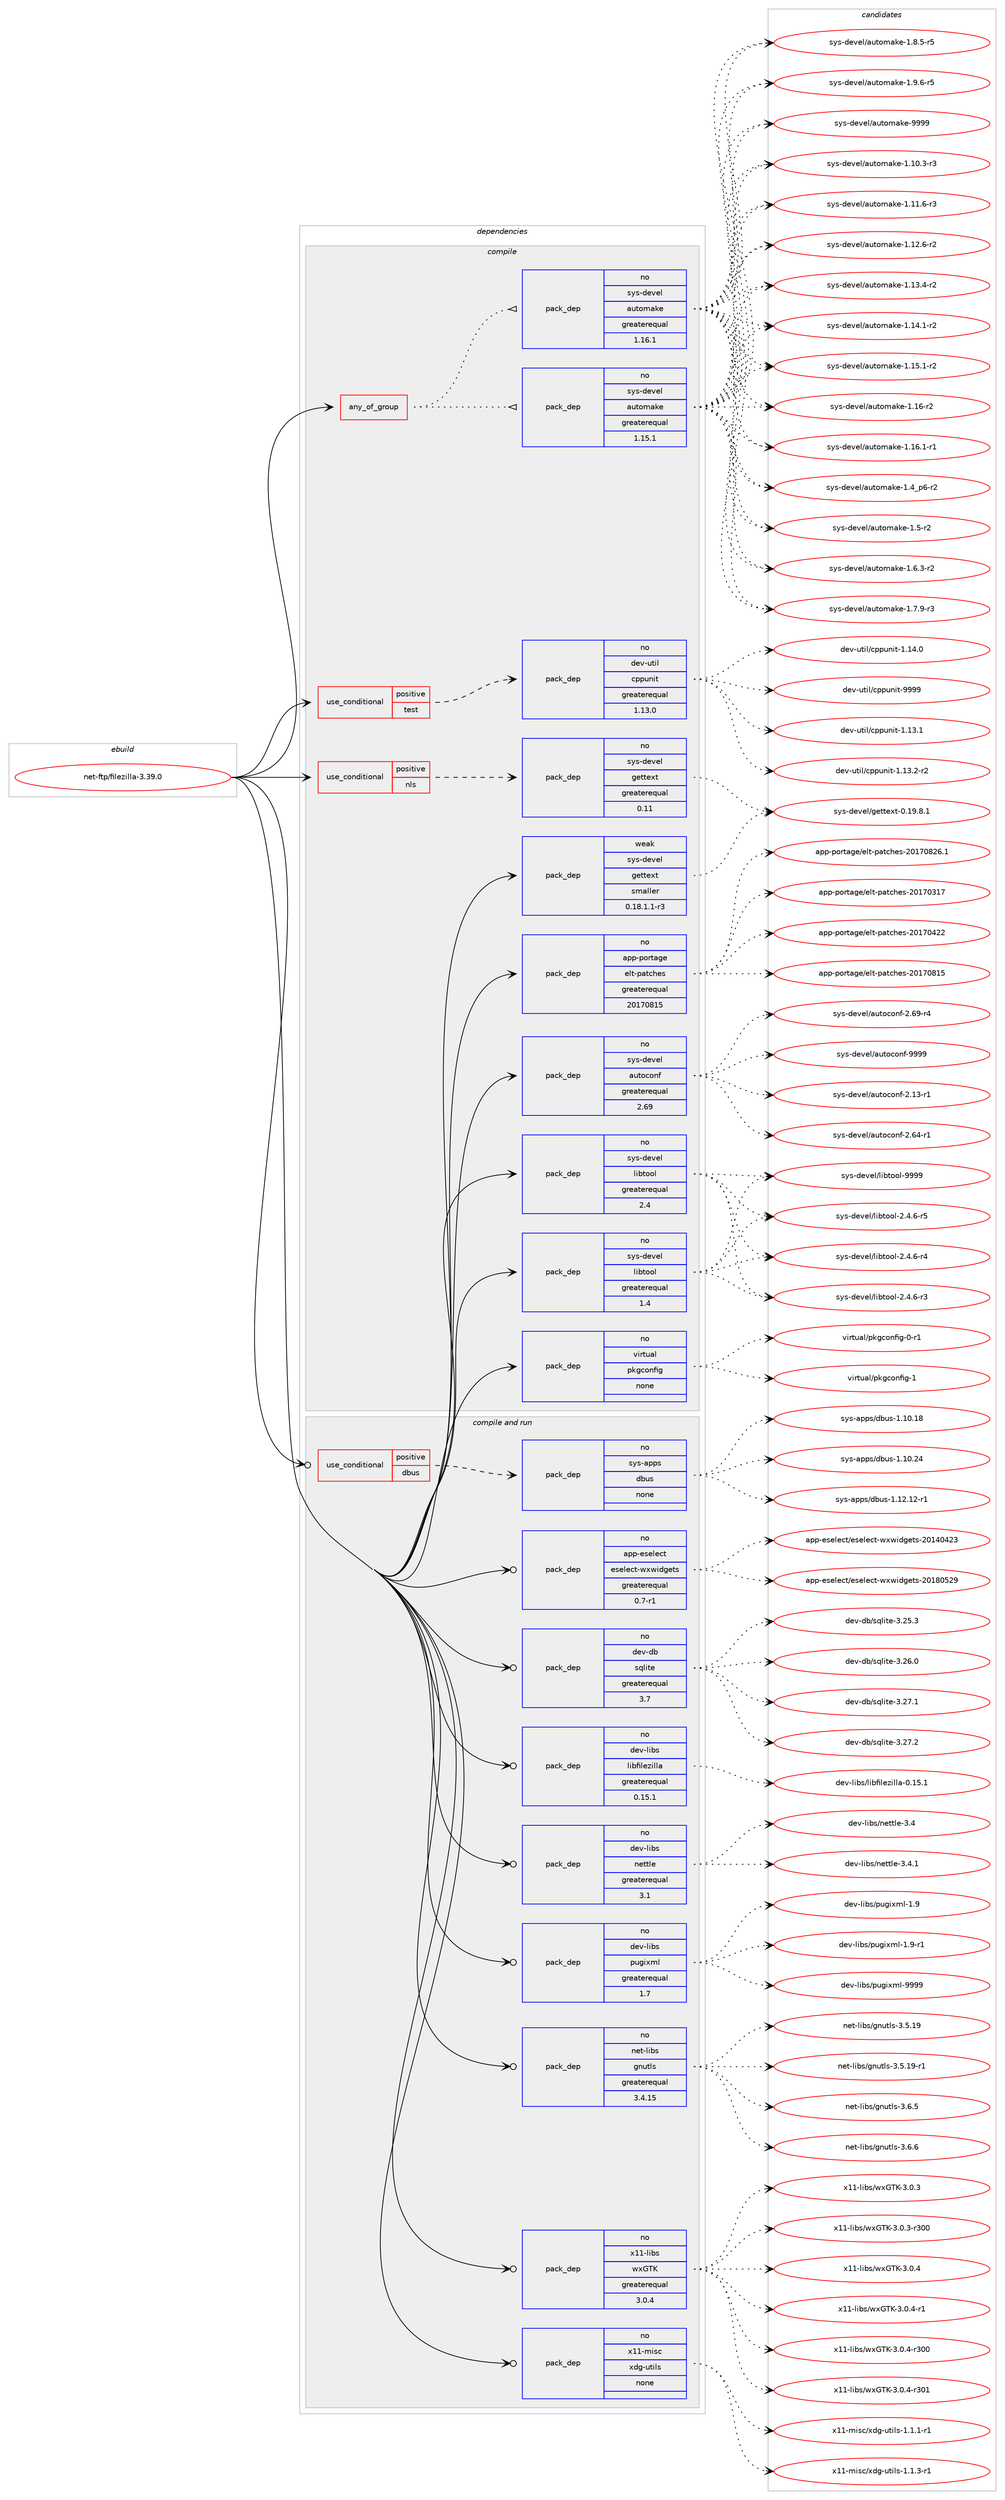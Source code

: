 digraph prolog {

# *************
# Graph options
# *************

newrank=true;
concentrate=true;
compound=true;
graph [rankdir=LR,fontname=Helvetica,fontsize=10,ranksep=1.5];#, ranksep=2.5, nodesep=0.2];
edge  [arrowhead=vee];
node  [fontname=Helvetica,fontsize=10];

# **********
# The ebuild
# **********

subgraph cluster_leftcol {
color=gray;
rank=same;
label=<<i>ebuild</i>>;
id [label="net-ftp/filezilla-3.39.0", color=red, width=4, href="../net-ftp/filezilla-3.39.0.svg"];
}

# ****************
# The dependencies
# ****************

subgraph cluster_midcol {
color=gray;
label=<<i>dependencies</i>>;
subgraph cluster_compile {
fillcolor="#eeeeee";
style=filled;
label=<<i>compile</i>>;
subgraph any26015 {
dependency1653733 [label=<<TABLE BORDER="0" CELLBORDER="1" CELLSPACING="0" CELLPADDING="4"><TR><TD CELLPADDING="10">any_of_group</TD></TR></TABLE>>, shape=none, color=red];subgraph pack1182253 {
dependency1653734 [label=<<TABLE BORDER="0" CELLBORDER="1" CELLSPACING="0" CELLPADDING="4" WIDTH="220"><TR><TD ROWSPAN="6" CELLPADDING="30">pack_dep</TD></TR><TR><TD WIDTH="110">no</TD></TR><TR><TD>sys-devel</TD></TR><TR><TD>automake</TD></TR><TR><TD>greaterequal</TD></TR><TR><TD>1.16.1</TD></TR></TABLE>>, shape=none, color=blue];
}
dependency1653733:e -> dependency1653734:w [weight=20,style="dotted",arrowhead="oinv"];
subgraph pack1182254 {
dependency1653735 [label=<<TABLE BORDER="0" CELLBORDER="1" CELLSPACING="0" CELLPADDING="4" WIDTH="220"><TR><TD ROWSPAN="6" CELLPADDING="30">pack_dep</TD></TR><TR><TD WIDTH="110">no</TD></TR><TR><TD>sys-devel</TD></TR><TR><TD>automake</TD></TR><TR><TD>greaterequal</TD></TR><TR><TD>1.15.1</TD></TR></TABLE>>, shape=none, color=blue];
}
dependency1653733:e -> dependency1653735:w [weight=20,style="dotted",arrowhead="oinv"];
}
id:e -> dependency1653733:w [weight=20,style="solid",arrowhead="vee"];
subgraph cond444682 {
dependency1653736 [label=<<TABLE BORDER="0" CELLBORDER="1" CELLSPACING="0" CELLPADDING="4"><TR><TD ROWSPAN="3" CELLPADDING="10">use_conditional</TD></TR><TR><TD>positive</TD></TR><TR><TD>nls</TD></TR></TABLE>>, shape=none, color=red];
subgraph pack1182255 {
dependency1653737 [label=<<TABLE BORDER="0" CELLBORDER="1" CELLSPACING="0" CELLPADDING="4" WIDTH="220"><TR><TD ROWSPAN="6" CELLPADDING="30">pack_dep</TD></TR><TR><TD WIDTH="110">no</TD></TR><TR><TD>sys-devel</TD></TR><TR><TD>gettext</TD></TR><TR><TD>greaterequal</TD></TR><TR><TD>0.11</TD></TR></TABLE>>, shape=none, color=blue];
}
dependency1653736:e -> dependency1653737:w [weight=20,style="dashed",arrowhead="vee"];
}
id:e -> dependency1653736:w [weight=20,style="solid",arrowhead="vee"];
subgraph cond444683 {
dependency1653738 [label=<<TABLE BORDER="0" CELLBORDER="1" CELLSPACING="0" CELLPADDING="4"><TR><TD ROWSPAN="3" CELLPADDING="10">use_conditional</TD></TR><TR><TD>positive</TD></TR><TR><TD>test</TD></TR></TABLE>>, shape=none, color=red];
subgraph pack1182256 {
dependency1653739 [label=<<TABLE BORDER="0" CELLBORDER="1" CELLSPACING="0" CELLPADDING="4" WIDTH="220"><TR><TD ROWSPAN="6" CELLPADDING="30">pack_dep</TD></TR><TR><TD WIDTH="110">no</TD></TR><TR><TD>dev-util</TD></TR><TR><TD>cppunit</TD></TR><TR><TD>greaterequal</TD></TR><TR><TD>1.13.0</TD></TR></TABLE>>, shape=none, color=blue];
}
dependency1653738:e -> dependency1653739:w [weight=20,style="dashed",arrowhead="vee"];
}
id:e -> dependency1653738:w [weight=20,style="solid",arrowhead="vee"];
subgraph pack1182257 {
dependency1653740 [label=<<TABLE BORDER="0" CELLBORDER="1" CELLSPACING="0" CELLPADDING="4" WIDTH="220"><TR><TD ROWSPAN="6" CELLPADDING="30">pack_dep</TD></TR><TR><TD WIDTH="110">no</TD></TR><TR><TD>app-portage</TD></TR><TR><TD>elt-patches</TD></TR><TR><TD>greaterequal</TD></TR><TR><TD>20170815</TD></TR></TABLE>>, shape=none, color=blue];
}
id:e -> dependency1653740:w [weight=20,style="solid",arrowhead="vee"];
subgraph pack1182258 {
dependency1653741 [label=<<TABLE BORDER="0" CELLBORDER="1" CELLSPACING="0" CELLPADDING="4" WIDTH="220"><TR><TD ROWSPAN="6" CELLPADDING="30">pack_dep</TD></TR><TR><TD WIDTH="110">no</TD></TR><TR><TD>sys-devel</TD></TR><TR><TD>autoconf</TD></TR><TR><TD>greaterequal</TD></TR><TR><TD>2.69</TD></TR></TABLE>>, shape=none, color=blue];
}
id:e -> dependency1653741:w [weight=20,style="solid",arrowhead="vee"];
subgraph pack1182259 {
dependency1653742 [label=<<TABLE BORDER="0" CELLBORDER="1" CELLSPACING="0" CELLPADDING="4" WIDTH="220"><TR><TD ROWSPAN="6" CELLPADDING="30">pack_dep</TD></TR><TR><TD WIDTH="110">no</TD></TR><TR><TD>sys-devel</TD></TR><TR><TD>libtool</TD></TR><TR><TD>greaterequal</TD></TR><TR><TD>1.4</TD></TR></TABLE>>, shape=none, color=blue];
}
id:e -> dependency1653742:w [weight=20,style="solid",arrowhead="vee"];
subgraph pack1182260 {
dependency1653743 [label=<<TABLE BORDER="0" CELLBORDER="1" CELLSPACING="0" CELLPADDING="4" WIDTH="220"><TR><TD ROWSPAN="6" CELLPADDING="30">pack_dep</TD></TR><TR><TD WIDTH="110">no</TD></TR><TR><TD>sys-devel</TD></TR><TR><TD>libtool</TD></TR><TR><TD>greaterequal</TD></TR><TR><TD>2.4</TD></TR></TABLE>>, shape=none, color=blue];
}
id:e -> dependency1653743:w [weight=20,style="solid",arrowhead="vee"];
subgraph pack1182261 {
dependency1653744 [label=<<TABLE BORDER="0" CELLBORDER="1" CELLSPACING="0" CELLPADDING="4" WIDTH="220"><TR><TD ROWSPAN="6" CELLPADDING="30">pack_dep</TD></TR><TR><TD WIDTH="110">no</TD></TR><TR><TD>virtual</TD></TR><TR><TD>pkgconfig</TD></TR><TR><TD>none</TD></TR><TR><TD></TD></TR></TABLE>>, shape=none, color=blue];
}
id:e -> dependency1653744:w [weight=20,style="solid",arrowhead="vee"];
subgraph pack1182262 {
dependency1653745 [label=<<TABLE BORDER="0" CELLBORDER="1" CELLSPACING="0" CELLPADDING="4" WIDTH="220"><TR><TD ROWSPAN="6" CELLPADDING="30">pack_dep</TD></TR><TR><TD WIDTH="110">weak</TD></TR><TR><TD>sys-devel</TD></TR><TR><TD>gettext</TD></TR><TR><TD>smaller</TD></TR><TR><TD>0.18.1.1-r3</TD></TR></TABLE>>, shape=none, color=blue];
}
id:e -> dependency1653745:w [weight=20,style="solid",arrowhead="vee"];
}
subgraph cluster_compileandrun {
fillcolor="#eeeeee";
style=filled;
label=<<i>compile and run</i>>;
subgraph cond444684 {
dependency1653746 [label=<<TABLE BORDER="0" CELLBORDER="1" CELLSPACING="0" CELLPADDING="4"><TR><TD ROWSPAN="3" CELLPADDING="10">use_conditional</TD></TR><TR><TD>positive</TD></TR><TR><TD>dbus</TD></TR></TABLE>>, shape=none, color=red];
subgraph pack1182263 {
dependency1653747 [label=<<TABLE BORDER="0" CELLBORDER="1" CELLSPACING="0" CELLPADDING="4" WIDTH="220"><TR><TD ROWSPAN="6" CELLPADDING="30">pack_dep</TD></TR><TR><TD WIDTH="110">no</TD></TR><TR><TD>sys-apps</TD></TR><TR><TD>dbus</TD></TR><TR><TD>none</TD></TR><TR><TD></TD></TR></TABLE>>, shape=none, color=blue];
}
dependency1653746:e -> dependency1653747:w [weight=20,style="dashed",arrowhead="vee"];
}
id:e -> dependency1653746:w [weight=20,style="solid",arrowhead="odotvee"];
subgraph pack1182264 {
dependency1653748 [label=<<TABLE BORDER="0" CELLBORDER="1" CELLSPACING="0" CELLPADDING="4" WIDTH="220"><TR><TD ROWSPAN="6" CELLPADDING="30">pack_dep</TD></TR><TR><TD WIDTH="110">no</TD></TR><TR><TD>app-eselect</TD></TR><TR><TD>eselect-wxwidgets</TD></TR><TR><TD>greaterequal</TD></TR><TR><TD>0.7-r1</TD></TR></TABLE>>, shape=none, color=blue];
}
id:e -> dependency1653748:w [weight=20,style="solid",arrowhead="odotvee"];
subgraph pack1182265 {
dependency1653749 [label=<<TABLE BORDER="0" CELLBORDER="1" CELLSPACING="0" CELLPADDING="4" WIDTH="220"><TR><TD ROWSPAN="6" CELLPADDING="30">pack_dep</TD></TR><TR><TD WIDTH="110">no</TD></TR><TR><TD>dev-db</TD></TR><TR><TD>sqlite</TD></TR><TR><TD>greaterequal</TD></TR><TR><TD>3.7</TD></TR></TABLE>>, shape=none, color=blue];
}
id:e -> dependency1653749:w [weight=20,style="solid",arrowhead="odotvee"];
subgraph pack1182266 {
dependency1653750 [label=<<TABLE BORDER="0" CELLBORDER="1" CELLSPACING="0" CELLPADDING="4" WIDTH="220"><TR><TD ROWSPAN="6" CELLPADDING="30">pack_dep</TD></TR><TR><TD WIDTH="110">no</TD></TR><TR><TD>dev-libs</TD></TR><TR><TD>libfilezilla</TD></TR><TR><TD>greaterequal</TD></TR><TR><TD>0.15.1</TD></TR></TABLE>>, shape=none, color=blue];
}
id:e -> dependency1653750:w [weight=20,style="solid",arrowhead="odotvee"];
subgraph pack1182267 {
dependency1653751 [label=<<TABLE BORDER="0" CELLBORDER="1" CELLSPACING="0" CELLPADDING="4" WIDTH="220"><TR><TD ROWSPAN="6" CELLPADDING="30">pack_dep</TD></TR><TR><TD WIDTH="110">no</TD></TR><TR><TD>dev-libs</TD></TR><TR><TD>nettle</TD></TR><TR><TD>greaterequal</TD></TR><TR><TD>3.1</TD></TR></TABLE>>, shape=none, color=blue];
}
id:e -> dependency1653751:w [weight=20,style="solid",arrowhead="odotvee"];
subgraph pack1182268 {
dependency1653752 [label=<<TABLE BORDER="0" CELLBORDER="1" CELLSPACING="0" CELLPADDING="4" WIDTH="220"><TR><TD ROWSPAN="6" CELLPADDING="30">pack_dep</TD></TR><TR><TD WIDTH="110">no</TD></TR><TR><TD>dev-libs</TD></TR><TR><TD>pugixml</TD></TR><TR><TD>greaterequal</TD></TR><TR><TD>1.7</TD></TR></TABLE>>, shape=none, color=blue];
}
id:e -> dependency1653752:w [weight=20,style="solid",arrowhead="odotvee"];
subgraph pack1182269 {
dependency1653753 [label=<<TABLE BORDER="0" CELLBORDER="1" CELLSPACING="0" CELLPADDING="4" WIDTH="220"><TR><TD ROWSPAN="6" CELLPADDING="30">pack_dep</TD></TR><TR><TD WIDTH="110">no</TD></TR><TR><TD>net-libs</TD></TR><TR><TD>gnutls</TD></TR><TR><TD>greaterequal</TD></TR><TR><TD>3.4.15</TD></TR></TABLE>>, shape=none, color=blue];
}
id:e -> dependency1653753:w [weight=20,style="solid",arrowhead="odotvee"];
subgraph pack1182270 {
dependency1653754 [label=<<TABLE BORDER="0" CELLBORDER="1" CELLSPACING="0" CELLPADDING="4" WIDTH="220"><TR><TD ROWSPAN="6" CELLPADDING="30">pack_dep</TD></TR><TR><TD WIDTH="110">no</TD></TR><TR><TD>x11-libs</TD></TR><TR><TD>wxGTK</TD></TR><TR><TD>greaterequal</TD></TR><TR><TD>3.0.4</TD></TR></TABLE>>, shape=none, color=blue];
}
id:e -> dependency1653754:w [weight=20,style="solid",arrowhead="odotvee"];
subgraph pack1182271 {
dependency1653755 [label=<<TABLE BORDER="0" CELLBORDER="1" CELLSPACING="0" CELLPADDING="4" WIDTH="220"><TR><TD ROWSPAN="6" CELLPADDING="30">pack_dep</TD></TR><TR><TD WIDTH="110">no</TD></TR><TR><TD>x11-misc</TD></TR><TR><TD>xdg-utils</TD></TR><TR><TD>none</TD></TR><TR><TD></TD></TR></TABLE>>, shape=none, color=blue];
}
id:e -> dependency1653755:w [weight=20,style="solid",arrowhead="odotvee"];
}
subgraph cluster_run {
fillcolor="#eeeeee";
style=filled;
label=<<i>run</i>>;
}
}

# **************
# The candidates
# **************

subgraph cluster_choices {
rank=same;
color=gray;
label=<<i>candidates</i>>;

subgraph choice1182253 {
color=black;
nodesep=1;
choice11512111545100101118101108479711711611110997107101454946494846514511451 [label="sys-devel/automake-1.10.3-r3", color=red, width=4,href="../sys-devel/automake-1.10.3-r3.svg"];
choice11512111545100101118101108479711711611110997107101454946494946544511451 [label="sys-devel/automake-1.11.6-r3", color=red, width=4,href="../sys-devel/automake-1.11.6-r3.svg"];
choice11512111545100101118101108479711711611110997107101454946495046544511450 [label="sys-devel/automake-1.12.6-r2", color=red, width=4,href="../sys-devel/automake-1.12.6-r2.svg"];
choice11512111545100101118101108479711711611110997107101454946495146524511450 [label="sys-devel/automake-1.13.4-r2", color=red, width=4,href="../sys-devel/automake-1.13.4-r2.svg"];
choice11512111545100101118101108479711711611110997107101454946495246494511450 [label="sys-devel/automake-1.14.1-r2", color=red, width=4,href="../sys-devel/automake-1.14.1-r2.svg"];
choice11512111545100101118101108479711711611110997107101454946495346494511450 [label="sys-devel/automake-1.15.1-r2", color=red, width=4,href="../sys-devel/automake-1.15.1-r2.svg"];
choice1151211154510010111810110847971171161111099710710145494649544511450 [label="sys-devel/automake-1.16-r2", color=red, width=4,href="../sys-devel/automake-1.16-r2.svg"];
choice11512111545100101118101108479711711611110997107101454946495446494511449 [label="sys-devel/automake-1.16.1-r1", color=red, width=4,href="../sys-devel/automake-1.16.1-r1.svg"];
choice115121115451001011181011084797117116111109971071014549465295112544511450 [label="sys-devel/automake-1.4_p6-r2", color=red, width=4,href="../sys-devel/automake-1.4_p6-r2.svg"];
choice11512111545100101118101108479711711611110997107101454946534511450 [label="sys-devel/automake-1.5-r2", color=red, width=4,href="../sys-devel/automake-1.5-r2.svg"];
choice115121115451001011181011084797117116111109971071014549465446514511450 [label="sys-devel/automake-1.6.3-r2", color=red, width=4,href="../sys-devel/automake-1.6.3-r2.svg"];
choice115121115451001011181011084797117116111109971071014549465546574511451 [label="sys-devel/automake-1.7.9-r3", color=red, width=4,href="../sys-devel/automake-1.7.9-r3.svg"];
choice115121115451001011181011084797117116111109971071014549465646534511453 [label="sys-devel/automake-1.8.5-r5", color=red, width=4,href="../sys-devel/automake-1.8.5-r5.svg"];
choice115121115451001011181011084797117116111109971071014549465746544511453 [label="sys-devel/automake-1.9.6-r5", color=red, width=4,href="../sys-devel/automake-1.9.6-r5.svg"];
choice115121115451001011181011084797117116111109971071014557575757 [label="sys-devel/automake-9999", color=red, width=4,href="../sys-devel/automake-9999.svg"];
dependency1653734:e -> choice11512111545100101118101108479711711611110997107101454946494846514511451:w [style=dotted,weight="100"];
dependency1653734:e -> choice11512111545100101118101108479711711611110997107101454946494946544511451:w [style=dotted,weight="100"];
dependency1653734:e -> choice11512111545100101118101108479711711611110997107101454946495046544511450:w [style=dotted,weight="100"];
dependency1653734:e -> choice11512111545100101118101108479711711611110997107101454946495146524511450:w [style=dotted,weight="100"];
dependency1653734:e -> choice11512111545100101118101108479711711611110997107101454946495246494511450:w [style=dotted,weight="100"];
dependency1653734:e -> choice11512111545100101118101108479711711611110997107101454946495346494511450:w [style=dotted,weight="100"];
dependency1653734:e -> choice1151211154510010111810110847971171161111099710710145494649544511450:w [style=dotted,weight="100"];
dependency1653734:e -> choice11512111545100101118101108479711711611110997107101454946495446494511449:w [style=dotted,weight="100"];
dependency1653734:e -> choice115121115451001011181011084797117116111109971071014549465295112544511450:w [style=dotted,weight="100"];
dependency1653734:e -> choice11512111545100101118101108479711711611110997107101454946534511450:w [style=dotted,weight="100"];
dependency1653734:e -> choice115121115451001011181011084797117116111109971071014549465446514511450:w [style=dotted,weight="100"];
dependency1653734:e -> choice115121115451001011181011084797117116111109971071014549465546574511451:w [style=dotted,weight="100"];
dependency1653734:e -> choice115121115451001011181011084797117116111109971071014549465646534511453:w [style=dotted,weight="100"];
dependency1653734:e -> choice115121115451001011181011084797117116111109971071014549465746544511453:w [style=dotted,weight="100"];
dependency1653734:e -> choice115121115451001011181011084797117116111109971071014557575757:w [style=dotted,weight="100"];
}
subgraph choice1182254 {
color=black;
nodesep=1;
choice11512111545100101118101108479711711611110997107101454946494846514511451 [label="sys-devel/automake-1.10.3-r3", color=red, width=4,href="../sys-devel/automake-1.10.3-r3.svg"];
choice11512111545100101118101108479711711611110997107101454946494946544511451 [label="sys-devel/automake-1.11.6-r3", color=red, width=4,href="../sys-devel/automake-1.11.6-r3.svg"];
choice11512111545100101118101108479711711611110997107101454946495046544511450 [label="sys-devel/automake-1.12.6-r2", color=red, width=4,href="../sys-devel/automake-1.12.6-r2.svg"];
choice11512111545100101118101108479711711611110997107101454946495146524511450 [label="sys-devel/automake-1.13.4-r2", color=red, width=4,href="../sys-devel/automake-1.13.4-r2.svg"];
choice11512111545100101118101108479711711611110997107101454946495246494511450 [label="sys-devel/automake-1.14.1-r2", color=red, width=4,href="../sys-devel/automake-1.14.1-r2.svg"];
choice11512111545100101118101108479711711611110997107101454946495346494511450 [label="sys-devel/automake-1.15.1-r2", color=red, width=4,href="../sys-devel/automake-1.15.1-r2.svg"];
choice1151211154510010111810110847971171161111099710710145494649544511450 [label="sys-devel/automake-1.16-r2", color=red, width=4,href="../sys-devel/automake-1.16-r2.svg"];
choice11512111545100101118101108479711711611110997107101454946495446494511449 [label="sys-devel/automake-1.16.1-r1", color=red, width=4,href="../sys-devel/automake-1.16.1-r1.svg"];
choice115121115451001011181011084797117116111109971071014549465295112544511450 [label="sys-devel/automake-1.4_p6-r2", color=red, width=4,href="../sys-devel/automake-1.4_p6-r2.svg"];
choice11512111545100101118101108479711711611110997107101454946534511450 [label="sys-devel/automake-1.5-r2", color=red, width=4,href="../sys-devel/automake-1.5-r2.svg"];
choice115121115451001011181011084797117116111109971071014549465446514511450 [label="sys-devel/automake-1.6.3-r2", color=red, width=4,href="../sys-devel/automake-1.6.3-r2.svg"];
choice115121115451001011181011084797117116111109971071014549465546574511451 [label="sys-devel/automake-1.7.9-r3", color=red, width=4,href="../sys-devel/automake-1.7.9-r3.svg"];
choice115121115451001011181011084797117116111109971071014549465646534511453 [label="sys-devel/automake-1.8.5-r5", color=red, width=4,href="../sys-devel/automake-1.8.5-r5.svg"];
choice115121115451001011181011084797117116111109971071014549465746544511453 [label="sys-devel/automake-1.9.6-r5", color=red, width=4,href="../sys-devel/automake-1.9.6-r5.svg"];
choice115121115451001011181011084797117116111109971071014557575757 [label="sys-devel/automake-9999", color=red, width=4,href="../sys-devel/automake-9999.svg"];
dependency1653735:e -> choice11512111545100101118101108479711711611110997107101454946494846514511451:w [style=dotted,weight="100"];
dependency1653735:e -> choice11512111545100101118101108479711711611110997107101454946494946544511451:w [style=dotted,weight="100"];
dependency1653735:e -> choice11512111545100101118101108479711711611110997107101454946495046544511450:w [style=dotted,weight="100"];
dependency1653735:e -> choice11512111545100101118101108479711711611110997107101454946495146524511450:w [style=dotted,weight="100"];
dependency1653735:e -> choice11512111545100101118101108479711711611110997107101454946495246494511450:w [style=dotted,weight="100"];
dependency1653735:e -> choice11512111545100101118101108479711711611110997107101454946495346494511450:w [style=dotted,weight="100"];
dependency1653735:e -> choice1151211154510010111810110847971171161111099710710145494649544511450:w [style=dotted,weight="100"];
dependency1653735:e -> choice11512111545100101118101108479711711611110997107101454946495446494511449:w [style=dotted,weight="100"];
dependency1653735:e -> choice115121115451001011181011084797117116111109971071014549465295112544511450:w [style=dotted,weight="100"];
dependency1653735:e -> choice11512111545100101118101108479711711611110997107101454946534511450:w [style=dotted,weight="100"];
dependency1653735:e -> choice115121115451001011181011084797117116111109971071014549465446514511450:w [style=dotted,weight="100"];
dependency1653735:e -> choice115121115451001011181011084797117116111109971071014549465546574511451:w [style=dotted,weight="100"];
dependency1653735:e -> choice115121115451001011181011084797117116111109971071014549465646534511453:w [style=dotted,weight="100"];
dependency1653735:e -> choice115121115451001011181011084797117116111109971071014549465746544511453:w [style=dotted,weight="100"];
dependency1653735:e -> choice115121115451001011181011084797117116111109971071014557575757:w [style=dotted,weight="100"];
}
subgraph choice1182255 {
color=black;
nodesep=1;
choice1151211154510010111810110847103101116116101120116454846495746564649 [label="sys-devel/gettext-0.19.8.1", color=red, width=4,href="../sys-devel/gettext-0.19.8.1.svg"];
dependency1653737:e -> choice1151211154510010111810110847103101116116101120116454846495746564649:w [style=dotted,weight="100"];
}
subgraph choice1182256 {
color=black;
nodesep=1;
choice10010111845117116105108479911211211711010511645494649514649 [label="dev-util/cppunit-1.13.1", color=red, width=4,href="../dev-util/cppunit-1.13.1.svg"];
choice100101118451171161051084799112112117110105116454946495146504511450 [label="dev-util/cppunit-1.13.2-r2", color=red, width=4,href="../dev-util/cppunit-1.13.2-r2.svg"];
choice10010111845117116105108479911211211711010511645494649524648 [label="dev-util/cppunit-1.14.0", color=red, width=4,href="../dev-util/cppunit-1.14.0.svg"];
choice1001011184511711610510847991121121171101051164557575757 [label="dev-util/cppunit-9999", color=red, width=4,href="../dev-util/cppunit-9999.svg"];
dependency1653739:e -> choice10010111845117116105108479911211211711010511645494649514649:w [style=dotted,weight="100"];
dependency1653739:e -> choice100101118451171161051084799112112117110105116454946495146504511450:w [style=dotted,weight="100"];
dependency1653739:e -> choice10010111845117116105108479911211211711010511645494649524648:w [style=dotted,weight="100"];
dependency1653739:e -> choice1001011184511711610510847991121121171101051164557575757:w [style=dotted,weight="100"];
}
subgraph choice1182257 {
color=black;
nodesep=1;
choice97112112451121111141169710310147101108116451129711699104101115455048495548514955 [label="app-portage/elt-patches-20170317", color=red, width=4,href="../app-portage/elt-patches-20170317.svg"];
choice97112112451121111141169710310147101108116451129711699104101115455048495548525050 [label="app-portage/elt-patches-20170422", color=red, width=4,href="../app-portage/elt-patches-20170422.svg"];
choice97112112451121111141169710310147101108116451129711699104101115455048495548564953 [label="app-portage/elt-patches-20170815", color=red, width=4,href="../app-portage/elt-patches-20170815.svg"];
choice971121124511211111411697103101471011081164511297116991041011154550484955485650544649 [label="app-portage/elt-patches-20170826.1", color=red, width=4,href="../app-portage/elt-patches-20170826.1.svg"];
dependency1653740:e -> choice97112112451121111141169710310147101108116451129711699104101115455048495548514955:w [style=dotted,weight="100"];
dependency1653740:e -> choice97112112451121111141169710310147101108116451129711699104101115455048495548525050:w [style=dotted,weight="100"];
dependency1653740:e -> choice97112112451121111141169710310147101108116451129711699104101115455048495548564953:w [style=dotted,weight="100"];
dependency1653740:e -> choice971121124511211111411697103101471011081164511297116991041011154550484955485650544649:w [style=dotted,weight="100"];
}
subgraph choice1182258 {
color=black;
nodesep=1;
choice1151211154510010111810110847971171161119911111010245504649514511449 [label="sys-devel/autoconf-2.13-r1", color=red, width=4,href="../sys-devel/autoconf-2.13-r1.svg"];
choice1151211154510010111810110847971171161119911111010245504654524511449 [label="sys-devel/autoconf-2.64-r1", color=red, width=4,href="../sys-devel/autoconf-2.64-r1.svg"];
choice1151211154510010111810110847971171161119911111010245504654574511452 [label="sys-devel/autoconf-2.69-r4", color=red, width=4,href="../sys-devel/autoconf-2.69-r4.svg"];
choice115121115451001011181011084797117116111991111101024557575757 [label="sys-devel/autoconf-9999", color=red, width=4,href="../sys-devel/autoconf-9999.svg"];
dependency1653741:e -> choice1151211154510010111810110847971171161119911111010245504649514511449:w [style=dotted,weight="100"];
dependency1653741:e -> choice1151211154510010111810110847971171161119911111010245504654524511449:w [style=dotted,weight="100"];
dependency1653741:e -> choice1151211154510010111810110847971171161119911111010245504654574511452:w [style=dotted,weight="100"];
dependency1653741:e -> choice115121115451001011181011084797117116111991111101024557575757:w [style=dotted,weight="100"];
}
subgraph choice1182259 {
color=black;
nodesep=1;
choice1151211154510010111810110847108105981161111111084550465246544511451 [label="sys-devel/libtool-2.4.6-r3", color=red, width=4,href="../sys-devel/libtool-2.4.6-r3.svg"];
choice1151211154510010111810110847108105981161111111084550465246544511452 [label="sys-devel/libtool-2.4.6-r4", color=red, width=4,href="../sys-devel/libtool-2.4.6-r4.svg"];
choice1151211154510010111810110847108105981161111111084550465246544511453 [label="sys-devel/libtool-2.4.6-r5", color=red, width=4,href="../sys-devel/libtool-2.4.6-r5.svg"];
choice1151211154510010111810110847108105981161111111084557575757 [label="sys-devel/libtool-9999", color=red, width=4,href="../sys-devel/libtool-9999.svg"];
dependency1653742:e -> choice1151211154510010111810110847108105981161111111084550465246544511451:w [style=dotted,weight="100"];
dependency1653742:e -> choice1151211154510010111810110847108105981161111111084550465246544511452:w [style=dotted,weight="100"];
dependency1653742:e -> choice1151211154510010111810110847108105981161111111084550465246544511453:w [style=dotted,weight="100"];
dependency1653742:e -> choice1151211154510010111810110847108105981161111111084557575757:w [style=dotted,weight="100"];
}
subgraph choice1182260 {
color=black;
nodesep=1;
choice1151211154510010111810110847108105981161111111084550465246544511451 [label="sys-devel/libtool-2.4.6-r3", color=red, width=4,href="../sys-devel/libtool-2.4.6-r3.svg"];
choice1151211154510010111810110847108105981161111111084550465246544511452 [label="sys-devel/libtool-2.4.6-r4", color=red, width=4,href="../sys-devel/libtool-2.4.6-r4.svg"];
choice1151211154510010111810110847108105981161111111084550465246544511453 [label="sys-devel/libtool-2.4.6-r5", color=red, width=4,href="../sys-devel/libtool-2.4.6-r5.svg"];
choice1151211154510010111810110847108105981161111111084557575757 [label="sys-devel/libtool-9999", color=red, width=4,href="../sys-devel/libtool-9999.svg"];
dependency1653743:e -> choice1151211154510010111810110847108105981161111111084550465246544511451:w [style=dotted,weight="100"];
dependency1653743:e -> choice1151211154510010111810110847108105981161111111084550465246544511452:w [style=dotted,weight="100"];
dependency1653743:e -> choice1151211154510010111810110847108105981161111111084550465246544511453:w [style=dotted,weight="100"];
dependency1653743:e -> choice1151211154510010111810110847108105981161111111084557575757:w [style=dotted,weight="100"];
}
subgraph choice1182261 {
color=black;
nodesep=1;
choice11810511411611797108471121071039911111010210510345484511449 [label="virtual/pkgconfig-0-r1", color=red, width=4,href="../virtual/pkgconfig-0-r1.svg"];
choice1181051141161179710847112107103991111101021051034549 [label="virtual/pkgconfig-1", color=red, width=4,href="../virtual/pkgconfig-1.svg"];
dependency1653744:e -> choice11810511411611797108471121071039911111010210510345484511449:w [style=dotted,weight="100"];
dependency1653744:e -> choice1181051141161179710847112107103991111101021051034549:w [style=dotted,weight="100"];
}
subgraph choice1182262 {
color=black;
nodesep=1;
choice1151211154510010111810110847103101116116101120116454846495746564649 [label="sys-devel/gettext-0.19.8.1", color=red, width=4,href="../sys-devel/gettext-0.19.8.1.svg"];
dependency1653745:e -> choice1151211154510010111810110847103101116116101120116454846495746564649:w [style=dotted,weight="100"];
}
subgraph choice1182263 {
color=black;
nodesep=1;
choice115121115459711211211547100981171154549464948464956 [label="sys-apps/dbus-1.10.18", color=red, width=4,href="../sys-apps/dbus-1.10.18.svg"];
choice115121115459711211211547100981171154549464948465052 [label="sys-apps/dbus-1.10.24", color=red, width=4,href="../sys-apps/dbus-1.10.24.svg"];
choice1151211154597112112115471009811711545494649504649504511449 [label="sys-apps/dbus-1.12.12-r1", color=red, width=4,href="../sys-apps/dbus-1.12.12-r1.svg"];
dependency1653747:e -> choice115121115459711211211547100981171154549464948464956:w [style=dotted,weight="100"];
dependency1653747:e -> choice115121115459711211211547100981171154549464948465052:w [style=dotted,weight="100"];
dependency1653747:e -> choice1151211154597112112115471009811711545494649504649504511449:w [style=dotted,weight="100"];
}
subgraph choice1182264 {
color=black;
nodesep=1;
choice971121124510111510110810199116471011151011081019911645119120119105100103101116115455048495248525051 [label="app-eselect/eselect-wxwidgets-20140423", color=red, width=4,href="../app-eselect/eselect-wxwidgets-20140423.svg"];
choice971121124510111510110810199116471011151011081019911645119120119105100103101116115455048495648535057 [label="app-eselect/eselect-wxwidgets-20180529", color=red, width=4,href="../app-eselect/eselect-wxwidgets-20180529.svg"];
dependency1653748:e -> choice971121124510111510110810199116471011151011081019911645119120119105100103101116115455048495248525051:w [style=dotted,weight="100"];
dependency1653748:e -> choice971121124510111510110810199116471011151011081019911645119120119105100103101116115455048495648535057:w [style=dotted,weight="100"];
}
subgraph choice1182265 {
color=black;
nodesep=1;
choice10010111845100984711511310810511610145514650534651 [label="dev-db/sqlite-3.25.3", color=red, width=4,href="../dev-db/sqlite-3.25.3.svg"];
choice10010111845100984711511310810511610145514650544648 [label="dev-db/sqlite-3.26.0", color=red, width=4,href="../dev-db/sqlite-3.26.0.svg"];
choice10010111845100984711511310810511610145514650554649 [label="dev-db/sqlite-3.27.1", color=red, width=4,href="../dev-db/sqlite-3.27.1.svg"];
choice10010111845100984711511310810511610145514650554650 [label="dev-db/sqlite-3.27.2", color=red, width=4,href="../dev-db/sqlite-3.27.2.svg"];
dependency1653749:e -> choice10010111845100984711511310810511610145514650534651:w [style=dotted,weight="100"];
dependency1653749:e -> choice10010111845100984711511310810511610145514650544648:w [style=dotted,weight="100"];
dependency1653749:e -> choice10010111845100984711511310810511610145514650554649:w [style=dotted,weight="100"];
dependency1653749:e -> choice10010111845100984711511310810511610145514650554650:w [style=dotted,weight="100"];
}
subgraph choice1182266 {
color=black;
nodesep=1;
choice100101118451081059811547108105981021051081011221051081089745484649534649 [label="dev-libs/libfilezilla-0.15.1", color=red, width=4,href="../dev-libs/libfilezilla-0.15.1.svg"];
dependency1653750:e -> choice100101118451081059811547108105981021051081011221051081089745484649534649:w [style=dotted,weight="100"];
}
subgraph choice1182267 {
color=black;
nodesep=1;
choice10010111845108105981154711010111611610810145514652 [label="dev-libs/nettle-3.4", color=red, width=4,href="../dev-libs/nettle-3.4.svg"];
choice100101118451081059811547110101116116108101455146524649 [label="dev-libs/nettle-3.4.1", color=red, width=4,href="../dev-libs/nettle-3.4.1.svg"];
dependency1653751:e -> choice10010111845108105981154711010111611610810145514652:w [style=dotted,weight="100"];
dependency1653751:e -> choice100101118451081059811547110101116116108101455146524649:w [style=dotted,weight="100"];
}
subgraph choice1182268 {
color=black;
nodesep=1;
choice10010111845108105981154711211710310512010910845494657 [label="dev-libs/pugixml-1.9", color=red, width=4,href="../dev-libs/pugixml-1.9.svg"];
choice100101118451081059811547112117103105120109108454946574511449 [label="dev-libs/pugixml-1.9-r1", color=red, width=4,href="../dev-libs/pugixml-1.9-r1.svg"];
choice1001011184510810598115471121171031051201091084557575757 [label="dev-libs/pugixml-9999", color=red, width=4,href="../dev-libs/pugixml-9999.svg"];
dependency1653752:e -> choice10010111845108105981154711211710310512010910845494657:w [style=dotted,weight="100"];
dependency1653752:e -> choice100101118451081059811547112117103105120109108454946574511449:w [style=dotted,weight="100"];
dependency1653752:e -> choice1001011184510810598115471121171031051201091084557575757:w [style=dotted,weight="100"];
}
subgraph choice1182269 {
color=black;
nodesep=1;
choice11010111645108105981154710311011711610811545514653464957 [label="net-libs/gnutls-3.5.19", color=red, width=4,href="../net-libs/gnutls-3.5.19.svg"];
choice110101116451081059811547103110117116108115455146534649574511449 [label="net-libs/gnutls-3.5.19-r1", color=red, width=4,href="../net-libs/gnutls-3.5.19-r1.svg"];
choice110101116451081059811547103110117116108115455146544653 [label="net-libs/gnutls-3.6.5", color=red, width=4,href="../net-libs/gnutls-3.6.5.svg"];
choice110101116451081059811547103110117116108115455146544654 [label="net-libs/gnutls-3.6.6", color=red, width=4,href="../net-libs/gnutls-3.6.6.svg"];
dependency1653753:e -> choice11010111645108105981154710311011711610811545514653464957:w [style=dotted,weight="100"];
dependency1653753:e -> choice110101116451081059811547103110117116108115455146534649574511449:w [style=dotted,weight="100"];
dependency1653753:e -> choice110101116451081059811547103110117116108115455146544653:w [style=dotted,weight="100"];
dependency1653753:e -> choice110101116451081059811547103110117116108115455146544654:w [style=dotted,weight="100"];
}
subgraph choice1182270 {
color=black;
nodesep=1;
choice1204949451081059811547119120718475455146484651 [label="x11-libs/wxGTK-3.0.3", color=red, width=4,href="../x11-libs/wxGTK-3.0.3.svg"];
choice120494945108105981154711912071847545514648465145114514848 [label="x11-libs/wxGTK-3.0.3-r300", color=red, width=4,href="../x11-libs/wxGTK-3.0.3-r300.svg"];
choice1204949451081059811547119120718475455146484652 [label="x11-libs/wxGTK-3.0.4", color=red, width=4,href="../x11-libs/wxGTK-3.0.4.svg"];
choice12049494510810598115471191207184754551464846524511449 [label="x11-libs/wxGTK-3.0.4-r1", color=red, width=4,href="../x11-libs/wxGTK-3.0.4-r1.svg"];
choice120494945108105981154711912071847545514648465245114514848 [label="x11-libs/wxGTK-3.0.4-r300", color=red, width=4,href="../x11-libs/wxGTK-3.0.4-r300.svg"];
choice120494945108105981154711912071847545514648465245114514849 [label="x11-libs/wxGTK-3.0.4-r301", color=red, width=4,href="../x11-libs/wxGTK-3.0.4-r301.svg"];
dependency1653754:e -> choice1204949451081059811547119120718475455146484651:w [style=dotted,weight="100"];
dependency1653754:e -> choice120494945108105981154711912071847545514648465145114514848:w [style=dotted,weight="100"];
dependency1653754:e -> choice1204949451081059811547119120718475455146484652:w [style=dotted,weight="100"];
dependency1653754:e -> choice12049494510810598115471191207184754551464846524511449:w [style=dotted,weight="100"];
dependency1653754:e -> choice120494945108105981154711912071847545514648465245114514848:w [style=dotted,weight="100"];
dependency1653754:e -> choice120494945108105981154711912071847545514648465245114514849:w [style=dotted,weight="100"];
}
subgraph choice1182271 {
color=black;
nodesep=1;
choice1204949451091051159947120100103451171161051081154549464946494511449 [label="x11-misc/xdg-utils-1.1.1-r1", color=red, width=4,href="../x11-misc/xdg-utils-1.1.1-r1.svg"];
choice1204949451091051159947120100103451171161051081154549464946514511449 [label="x11-misc/xdg-utils-1.1.3-r1", color=red, width=4,href="../x11-misc/xdg-utils-1.1.3-r1.svg"];
dependency1653755:e -> choice1204949451091051159947120100103451171161051081154549464946494511449:w [style=dotted,weight="100"];
dependency1653755:e -> choice1204949451091051159947120100103451171161051081154549464946514511449:w [style=dotted,weight="100"];
}
}

}
